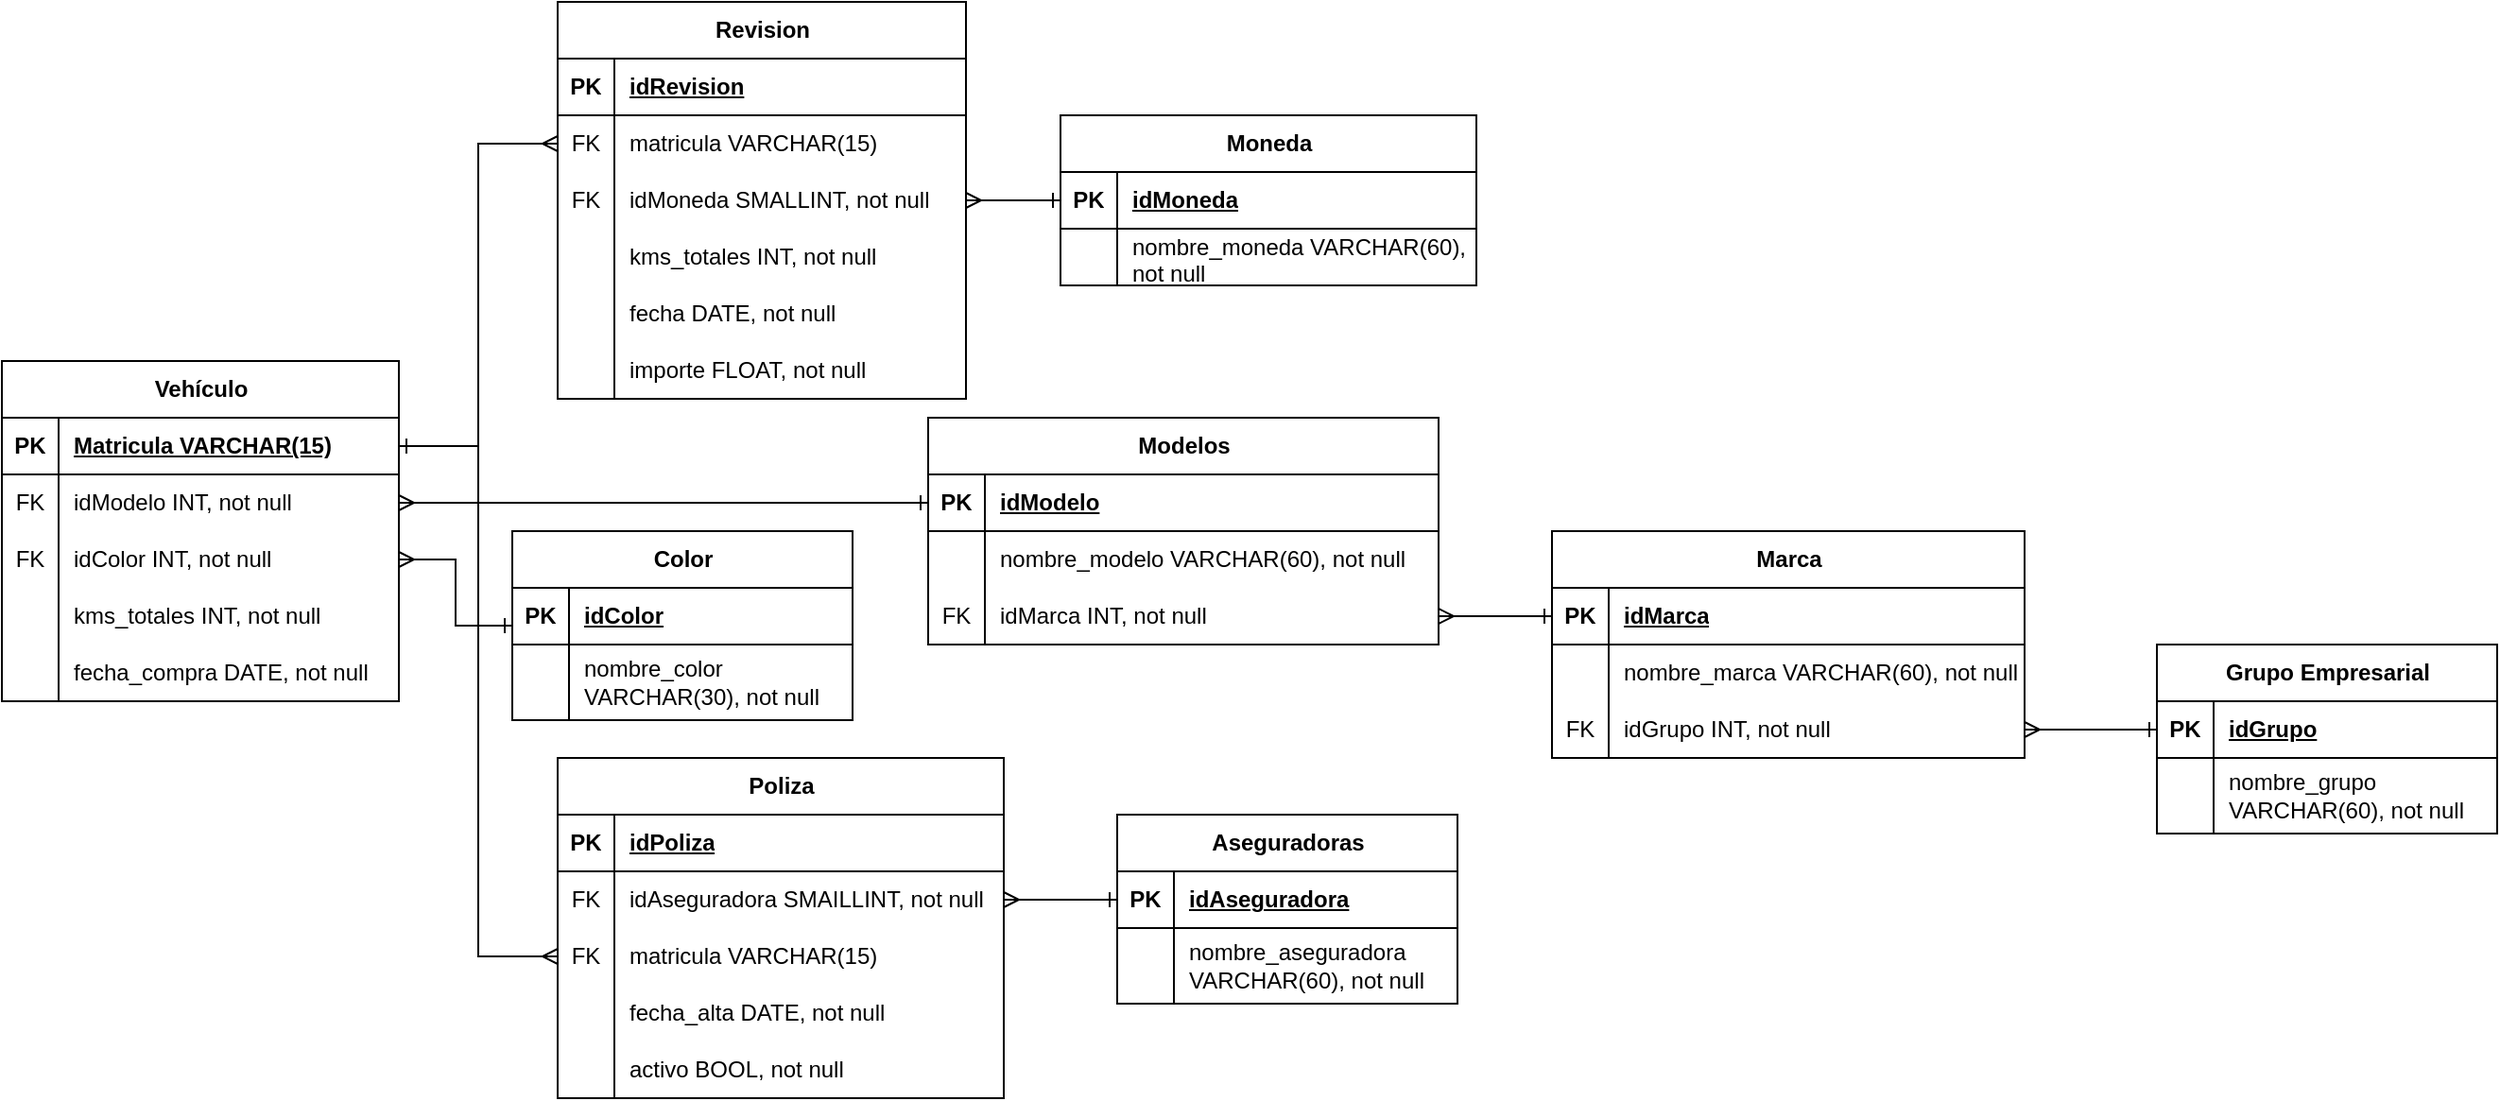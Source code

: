 <mxfile version="22.1.11" type="device">
  <diagram name="Página-1" id="4pjUe_DQ905icsz5wdlx">
    <mxGraphModel dx="1701" dy="1637" grid="1" gridSize="10" guides="1" tooltips="1" connect="1" arrows="1" fold="1" page="1" pageScale="1" pageWidth="827" pageHeight="1169" math="0" shadow="0">
      <root>
        <mxCell id="0" />
        <mxCell id="1" parent="0" />
        <mxCell id="dPV-yxeoTx2PckoUHJam-1" value="&lt;font style=&quot;vertical-align: inherit;&quot;&gt;&lt;font style=&quot;vertical-align: inherit;&quot;&gt;Vehículo&lt;/font&gt;&lt;/font&gt;" style="shape=table;startSize=30;container=1;collapsible=1;childLayout=tableLayout;fixedRows=1;rowLines=0;fontStyle=1;align=center;resizeLast=1;html=1;" parent="1" vertex="1">
          <mxGeometry x="-60" y="170" width="210" height="180" as="geometry" />
        </mxCell>
        <mxCell id="dPV-yxeoTx2PckoUHJam-2" value="" style="shape=tableRow;horizontal=0;startSize=0;swimlaneHead=0;swimlaneBody=0;fillColor=none;collapsible=0;dropTarget=0;points=[[0,0.5],[1,0.5]];portConstraint=eastwest;top=0;left=0;right=0;bottom=1;" parent="dPV-yxeoTx2PckoUHJam-1" vertex="1">
          <mxGeometry y="30" width="210" height="30" as="geometry" />
        </mxCell>
        <mxCell id="dPV-yxeoTx2PckoUHJam-3" value="PK" style="shape=partialRectangle;connectable=0;fillColor=none;top=0;left=0;bottom=0;right=0;fontStyle=1;overflow=hidden;whiteSpace=wrap;html=1;" parent="dPV-yxeoTx2PckoUHJam-2" vertex="1">
          <mxGeometry width="30" height="30" as="geometry">
            <mxRectangle width="30" height="30" as="alternateBounds" />
          </mxGeometry>
        </mxCell>
        <mxCell id="dPV-yxeoTx2PckoUHJam-4" value="&lt;font style=&quot;vertical-align: inherit;&quot;&gt;&lt;font style=&quot;vertical-align: inherit;&quot;&gt;Matricula VARCHAR(15)&lt;/font&gt;&lt;/font&gt;" style="shape=partialRectangle;connectable=0;fillColor=none;top=0;left=0;bottom=0;right=0;align=left;spacingLeft=6;fontStyle=5;overflow=hidden;whiteSpace=wrap;html=1;" parent="dPV-yxeoTx2PckoUHJam-2" vertex="1">
          <mxGeometry x="30" width="180" height="30" as="geometry">
            <mxRectangle width="180" height="30" as="alternateBounds" />
          </mxGeometry>
        </mxCell>
        <mxCell id="dPV-yxeoTx2PckoUHJam-5" value="" style="shape=tableRow;horizontal=0;startSize=0;swimlaneHead=0;swimlaneBody=0;fillColor=none;collapsible=0;dropTarget=0;points=[[0,0.5],[1,0.5]];portConstraint=eastwest;top=0;left=0;right=0;bottom=0;" parent="dPV-yxeoTx2PckoUHJam-1" vertex="1">
          <mxGeometry y="60" width="210" height="30" as="geometry" />
        </mxCell>
        <mxCell id="dPV-yxeoTx2PckoUHJam-6" value="&lt;font style=&quot;vertical-align: inherit;&quot;&gt;&lt;font style=&quot;vertical-align: inherit;&quot;&gt;FK&lt;/font&gt;&lt;/font&gt;" style="shape=partialRectangle;connectable=0;fillColor=none;top=0;left=0;bottom=0;right=0;editable=1;overflow=hidden;whiteSpace=wrap;html=1;" parent="dPV-yxeoTx2PckoUHJam-5" vertex="1">
          <mxGeometry width="30" height="30" as="geometry">
            <mxRectangle width="30" height="30" as="alternateBounds" />
          </mxGeometry>
        </mxCell>
        <mxCell id="dPV-yxeoTx2PckoUHJam-7" value="&lt;font style=&quot;vertical-align: inherit;&quot;&gt;&lt;font style=&quot;vertical-align: inherit;&quot;&gt;idModelo INT, not null&lt;/font&gt;&lt;/font&gt;" style="shape=partialRectangle;connectable=0;fillColor=none;top=0;left=0;bottom=0;right=0;align=left;spacingLeft=6;overflow=hidden;whiteSpace=wrap;html=1;" parent="dPV-yxeoTx2PckoUHJam-5" vertex="1">
          <mxGeometry x="30" width="180" height="30" as="geometry">
            <mxRectangle width="180" height="30" as="alternateBounds" />
          </mxGeometry>
        </mxCell>
        <mxCell id="dPV-yxeoTx2PckoUHJam-8" value="" style="shape=tableRow;horizontal=0;startSize=0;swimlaneHead=0;swimlaneBody=0;fillColor=none;collapsible=0;dropTarget=0;points=[[0,0.5],[1,0.5]];portConstraint=eastwest;top=0;left=0;right=0;bottom=0;" parent="dPV-yxeoTx2PckoUHJam-1" vertex="1">
          <mxGeometry y="90" width="210" height="30" as="geometry" />
        </mxCell>
        <mxCell id="dPV-yxeoTx2PckoUHJam-9" value="&lt;font style=&quot;vertical-align: inherit;&quot;&gt;&lt;font style=&quot;vertical-align: inherit;&quot;&gt;FK&lt;/font&gt;&lt;/font&gt;" style="shape=partialRectangle;connectable=0;fillColor=none;top=0;left=0;bottom=0;right=0;editable=1;overflow=hidden;whiteSpace=wrap;html=1;" parent="dPV-yxeoTx2PckoUHJam-8" vertex="1">
          <mxGeometry width="30" height="30" as="geometry">
            <mxRectangle width="30" height="30" as="alternateBounds" />
          </mxGeometry>
        </mxCell>
        <mxCell id="dPV-yxeoTx2PckoUHJam-10" value="&lt;font style=&quot;vertical-align: inherit;&quot;&gt;&lt;font style=&quot;vertical-align: inherit;&quot;&gt;idColor INT, not null&lt;/font&gt;&lt;/font&gt;" style="shape=partialRectangle;connectable=0;fillColor=none;top=0;left=0;bottom=0;right=0;align=left;spacingLeft=6;overflow=hidden;whiteSpace=wrap;html=1;" parent="dPV-yxeoTx2PckoUHJam-8" vertex="1">
          <mxGeometry x="30" width="180" height="30" as="geometry">
            <mxRectangle width="180" height="30" as="alternateBounds" />
          </mxGeometry>
        </mxCell>
        <mxCell id="dPV-yxeoTx2PckoUHJam-27" value="" style="shape=tableRow;horizontal=0;startSize=0;swimlaneHead=0;swimlaneBody=0;fillColor=none;collapsible=0;dropTarget=0;points=[[0,0.5],[1,0.5]];portConstraint=eastwest;top=0;left=0;right=0;bottom=0;" parent="dPV-yxeoTx2PckoUHJam-1" vertex="1">
          <mxGeometry y="120" width="210" height="30" as="geometry" />
        </mxCell>
        <mxCell id="dPV-yxeoTx2PckoUHJam-28" value="" style="shape=partialRectangle;connectable=0;fillColor=none;top=0;left=0;bottom=0;right=0;editable=1;overflow=hidden;whiteSpace=wrap;html=1;" parent="dPV-yxeoTx2PckoUHJam-27" vertex="1">
          <mxGeometry width="30" height="30" as="geometry">
            <mxRectangle width="30" height="30" as="alternateBounds" />
          </mxGeometry>
        </mxCell>
        <mxCell id="dPV-yxeoTx2PckoUHJam-29" value="&lt;font style=&quot;vertical-align: inherit;&quot;&gt;&lt;font style=&quot;vertical-align: inherit;&quot;&gt;&lt;font style=&quot;vertical-align: inherit;&quot;&gt;&lt;font style=&quot;vertical-align: inherit;&quot;&gt;&lt;font style=&quot;vertical-align: inherit;&quot;&gt;&lt;font style=&quot;vertical-align: inherit;&quot;&gt;kms_totales INT, not null&lt;/font&gt;&lt;/font&gt;&lt;/font&gt;&lt;/font&gt;&lt;/font&gt;&lt;/font&gt;" style="shape=partialRectangle;connectable=0;fillColor=none;top=0;left=0;bottom=0;right=0;align=left;spacingLeft=6;overflow=hidden;whiteSpace=wrap;html=1;" parent="dPV-yxeoTx2PckoUHJam-27" vertex="1">
          <mxGeometry x="30" width="180" height="30" as="geometry">
            <mxRectangle width="180" height="30" as="alternateBounds" />
          </mxGeometry>
        </mxCell>
        <mxCell id="dPV-yxeoTx2PckoUHJam-30" value="" style="shape=tableRow;horizontal=0;startSize=0;swimlaneHead=0;swimlaneBody=0;fillColor=none;collapsible=0;dropTarget=0;points=[[0,0.5],[1,0.5]];portConstraint=eastwest;top=0;left=0;right=0;bottom=0;" parent="dPV-yxeoTx2PckoUHJam-1" vertex="1">
          <mxGeometry y="150" width="210" height="30" as="geometry" />
        </mxCell>
        <mxCell id="dPV-yxeoTx2PckoUHJam-31" value="" style="shape=partialRectangle;connectable=0;fillColor=none;top=0;left=0;bottom=0;right=0;editable=1;overflow=hidden;whiteSpace=wrap;html=1;" parent="dPV-yxeoTx2PckoUHJam-30" vertex="1">
          <mxGeometry width="30" height="30" as="geometry">
            <mxRectangle width="30" height="30" as="alternateBounds" />
          </mxGeometry>
        </mxCell>
        <mxCell id="dPV-yxeoTx2PckoUHJam-32" value="&lt;font style=&quot;vertical-align: inherit;&quot;&gt;&lt;font style=&quot;vertical-align: inherit;&quot;&gt;&lt;font style=&quot;vertical-align: inherit;&quot;&gt;&lt;font style=&quot;vertical-align: inherit;&quot;&gt;fecha_compra DATE, not null&lt;/font&gt;&lt;/font&gt;&lt;/font&gt;&lt;/font&gt;" style="shape=partialRectangle;connectable=0;fillColor=none;top=0;left=0;bottom=0;right=0;align=left;spacingLeft=6;overflow=hidden;whiteSpace=wrap;html=1;" parent="dPV-yxeoTx2PckoUHJam-30" vertex="1">
          <mxGeometry x="30" width="180" height="30" as="geometry">
            <mxRectangle width="180" height="30" as="alternateBounds" />
          </mxGeometry>
        </mxCell>
        <mxCell id="dPV-yxeoTx2PckoUHJam-58" value="&lt;font style=&quot;vertical-align: inherit;&quot;&gt;&lt;font style=&quot;vertical-align: inherit;&quot;&gt;Moneda&lt;/font&gt;&lt;/font&gt;" style="shape=table;startSize=30;container=1;collapsible=1;childLayout=tableLayout;fixedRows=1;rowLines=0;fontStyle=1;align=center;resizeLast=1;html=1;" parent="1" vertex="1">
          <mxGeometry x="500" y="40" width="220" height="90" as="geometry" />
        </mxCell>
        <mxCell id="dPV-yxeoTx2PckoUHJam-59" value="" style="shape=tableRow;horizontal=0;startSize=0;swimlaneHead=0;swimlaneBody=0;fillColor=none;collapsible=0;dropTarget=0;points=[[0,0.5],[1,0.5]];portConstraint=eastwest;top=0;left=0;right=0;bottom=1;" parent="dPV-yxeoTx2PckoUHJam-58" vertex="1">
          <mxGeometry y="30" width="220" height="30" as="geometry" />
        </mxCell>
        <mxCell id="dPV-yxeoTx2PckoUHJam-60" value="PK" style="shape=partialRectangle;connectable=0;fillColor=none;top=0;left=0;bottom=0;right=0;fontStyle=1;overflow=hidden;whiteSpace=wrap;html=1;" parent="dPV-yxeoTx2PckoUHJam-59" vertex="1">
          <mxGeometry width="30" height="30" as="geometry">
            <mxRectangle width="30" height="30" as="alternateBounds" />
          </mxGeometry>
        </mxCell>
        <mxCell id="dPV-yxeoTx2PckoUHJam-61" value="&lt;font style=&quot;vertical-align: inherit;&quot;&gt;&lt;font style=&quot;vertical-align: inherit;&quot;&gt;idMoneda&lt;/font&gt;&lt;/font&gt;" style="shape=partialRectangle;connectable=0;fillColor=none;top=0;left=0;bottom=0;right=0;align=left;spacingLeft=6;fontStyle=5;overflow=hidden;whiteSpace=wrap;html=1;" parent="dPV-yxeoTx2PckoUHJam-59" vertex="1">
          <mxGeometry x="30" width="190" height="30" as="geometry">
            <mxRectangle width="190" height="30" as="alternateBounds" />
          </mxGeometry>
        </mxCell>
        <mxCell id="dPV-yxeoTx2PckoUHJam-62" value="" style="shape=tableRow;horizontal=0;startSize=0;swimlaneHead=0;swimlaneBody=0;fillColor=none;collapsible=0;dropTarget=0;points=[[0,0.5],[1,0.5]];portConstraint=eastwest;top=0;left=0;right=0;bottom=0;" parent="dPV-yxeoTx2PckoUHJam-58" vertex="1">
          <mxGeometry y="60" width="220" height="30" as="geometry" />
        </mxCell>
        <mxCell id="dPV-yxeoTx2PckoUHJam-63" value="" style="shape=partialRectangle;connectable=0;fillColor=none;top=0;left=0;bottom=0;right=0;editable=1;overflow=hidden;whiteSpace=wrap;html=1;" parent="dPV-yxeoTx2PckoUHJam-62" vertex="1">
          <mxGeometry width="30" height="30" as="geometry">
            <mxRectangle width="30" height="30" as="alternateBounds" />
          </mxGeometry>
        </mxCell>
        <mxCell id="dPV-yxeoTx2PckoUHJam-64" value="&lt;font style=&quot;vertical-align: inherit;&quot;&gt;&lt;font style=&quot;vertical-align: inherit;&quot;&gt;nombre_moneda VARCHAR(60), not null&lt;/font&gt;&lt;/font&gt;" style="shape=partialRectangle;connectable=0;fillColor=none;top=0;left=0;bottom=0;right=0;align=left;spacingLeft=6;overflow=hidden;whiteSpace=wrap;html=1;" parent="dPV-yxeoTx2PckoUHJam-62" vertex="1">
          <mxGeometry x="30" width="190" height="30" as="geometry">
            <mxRectangle width="190" height="30" as="alternateBounds" />
          </mxGeometry>
        </mxCell>
        <mxCell id="dPV-yxeoTx2PckoUHJam-71" value="&lt;font style=&quot;vertical-align: inherit;&quot;&gt;&lt;font style=&quot;vertical-align: inherit;&quot;&gt;Color&lt;/font&gt;&lt;/font&gt;" style="shape=table;startSize=30;container=1;collapsible=1;childLayout=tableLayout;fixedRows=1;rowLines=0;fontStyle=1;align=center;resizeLast=1;html=1;" parent="1" vertex="1">
          <mxGeometry x="210" y="260" width="180" height="100" as="geometry" />
        </mxCell>
        <mxCell id="dPV-yxeoTx2PckoUHJam-72" value="" style="shape=tableRow;horizontal=0;startSize=0;swimlaneHead=0;swimlaneBody=0;fillColor=none;collapsible=0;dropTarget=0;points=[[0,0.5],[1,0.5]];portConstraint=eastwest;top=0;left=0;right=0;bottom=1;" parent="dPV-yxeoTx2PckoUHJam-71" vertex="1">
          <mxGeometry y="30" width="180" height="30" as="geometry" />
        </mxCell>
        <mxCell id="dPV-yxeoTx2PckoUHJam-73" value="PK" style="shape=partialRectangle;connectable=0;fillColor=none;top=0;left=0;bottom=0;right=0;fontStyle=1;overflow=hidden;whiteSpace=wrap;html=1;" parent="dPV-yxeoTx2PckoUHJam-72" vertex="1">
          <mxGeometry width="30" height="30" as="geometry">
            <mxRectangle width="30" height="30" as="alternateBounds" />
          </mxGeometry>
        </mxCell>
        <mxCell id="dPV-yxeoTx2PckoUHJam-74" value="&lt;font style=&quot;vertical-align: inherit;&quot;&gt;&lt;font style=&quot;vertical-align: inherit;&quot;&gt;idColor&lt;/font&gt;&lt;/font&gt;" style="shape=partialRectangle;connectable=0;fillColor=none;top=0;left=0;bottom=0;right=0;align=left;spacingLeft=6;fontStyle=5;overflow=hidden;whiteSpace=wrap;html=1;" parent="dPV-yxeoTx2PckoUHJam-72" vertex="1">
          <mxGeometry x="30" width="150" height="30" as="geometry">
            <mxRectangle width="150" height="30" as="alternateBounds" />
          </mxGeometry>
        </mxCell>
        <mxCell id="dPV-yxeoTx2PckoUHJam-75" value="" style="shape=tableRow;horizontal=0;startSize=0;swimlaneHead=0;swimlaneBody=0;fillColor=none;collapsible=0;dropTarget=0;points=[[0,0.5],[1,0.5]];portConstraint=eastwest;top=0;left=0;right=0;bottom=0;" parent="dPV-yxeoTx2PckoUHJam-71" vertex="1">
          <mxGeometry y="60" width="180" height="40" as="geometry" />
        </mxCell>
        <mxCell id="dPV-yxeoTx2PckoUHJam-76" value="" style="shape=partialRectangle;connectable=0;fillColor=none;top=0;left=0;bottom=0;right=0;editable=1;overflow=hidden;whiteSpace=wrap;html=1;" parent="dPV-yxeoTx2PckoUHJam-75" vertex="1">
          <mxGeometry width="30" height="40" as="geometry">
            <mxRectangle width="30" height="40" as="alternateBounds" />
          </mxGeometry>
        </mxCell>
        <mxCell id="dPV-yxeoTx2PckoUHJam-77" value="&lt;font style=&quot;vertical-align: inherit;&quot;&gt;&lt;font style=&quot;vertical-align: inherit;&quot;&gt;nombre_color VARCHAR(30), not null&lt;/font&gt;&lt;/font&gt;" style="shape=partialRectangle;connectable=0;fillColor=none;top=0;left=0;bottom=0;right=0;align=left;spacingLeft=6;overflow=hidden;whiteSpace=wrap;html=1;" parent="dPV-yxeoTx2PckoUHJam-75" vertex="1">
          <mxGeometry x="30" width="150" height="40" as="geometry">
            <mxRectangle width="150" height="40" as="alternateBounds" />
          </mxGeometry>
        </mxCell>
        <mxCell id="dPV-yxeoTx2PckoUHJam-84" value="&lt;font style=&quot;vertical-align: inherit;&quot;&gt;&lt;font style=&quot;vertical-align: inherit;&quot;&gt;Modelos&lt;/font&gt;&lt;/font&gt;" style="shape=table;startSize=30;container=1;collapsible=1;childLayout=tableLayout;fixedRows=1;rowLines=0;fontStyle=1;align=center;resizeLast=1;html=1;" parent="1" vertex="1">
          <mxGeometry x="430" y="200" width="270" height="120" as="geometry" />
        </mxCell>
        <mxCell id="dPV-yxeoTx2PckoUHJam-85" value="" style="shape=tableRow;horizontal=0;startSize=0;swimlaneHead=0;swimlaneBody=0;fillColor=none;collapsible=0;dropTarget=0;points=[[0,0.5],[1,0.5]];portConstraint=eastwest;top=0;left=0;right=0;bottom=1;" parent="dPV-yxeoTx2PckoUHJam-84" vertex="1">
          <mxGeometry y="30" width="270" height="30" as="geometry" />
        </mxCell>
        <mxCell id="dPV-yxeoTx2PckoUHJam-86" value="PK" style="shape=partialRectangle;connectable=0;fillColor=none;top=0;left=0;bottom=0;right=0;fontStyle=1;overflow=hidden;whiteSpace=wrap;html=1;" parent="dPV-yxeoTx2PckoUHJam-85" vertex="1">
          <mxGeometry width="30" height="30" as="geometry">
            <mxRectangle width="30" height="30" as="alternateBounds" />
          </mxGeometry>
        </mxCell>
        <mxCell id="dPV-yxeoTx2PckoUHJam-87" value="&lt;font style=&quot;vertical-align: inherit;&quot;&gt;&lt;font style=&quot;vertical-align: inherit;&quot;&gt;idModelo&lt;/font&gt;&lt;/font&gt;" style="shape=partialRectangle;connectable=0;fillColor=none;top=0;left=0;bottom=0;right=0;align=left;spacingLeft=6;fontStyle=5;overflow=hidden;whiteSpace=wrap;html=1;" parent="dPV-yxeoTx2PckoUHJam-85" vertex="1">
          <mxGeometry x="30" width="240" height="30" as="geometry">
            <mxRectangle width="240" height="30" as="alternateBounds" />
          </mxGeometry>
        </mxCell>
        <mxCell id="dPV-yxeoTx2PckoUHJam-88" value="" style="shape=tableRow;horizontal=0;startSize=0;swimlaneHead=0;swimlaneBody=0;fillColor=none;collapsible=0;dropTarget=0;points=[[0,0.5],[1,0.5]];portConstraint=eastwest;top=0;left=0;right=0;bottom=0;" parent="dPV-yxeoTx2PckoUHJam-84" vertex="1">
          <mxGeometry y="60" width="270" height="30" as="geometry" />
        </mxCell>
        <mxCell id="dPV-yxeoTx2PckoUHJam-89" value="" style="shape=partialRectangle;connectable=0;fillColor=none;top=0;left=0;bottom=0;right=0;editable=1;overflow=hidden;whiteSpace=wrap;html=1;" parent="dPV-yxeoTx2PckoUHJam-88" vertex="1">
          <mxGeometry width="30" height="30" as="geometry">
            <mxRectangle width="30" height="30" as="alternateBounds" />
          </mxGeometry>
        </mxCell>
        <mxCell id="dPV-yxeoTx2PckoUHJam-90" value="&lt;font style=&quot;vertical-align: inherit;&quot;&gt;&lt;font style=&quot;vertical-align: inherit;&quot;&gt;nombre_modelo VARCHAR(60), not null&lt;/font&gt;&lt;/font&gt;" style="shape=partialRectangle;connectable=0;fillColor=none;top=0;left=0;bottom=0;right=0;align=left;spacingLeft=6;overflow=hidden;whiteSpace=wrap;html=1;" parent="dPV-yxeoTx2PckoUHJam-88" vertex="1">
          <mxGeometry x="30" width="240" height="30" as="geometry">
            <mxRectangle width="240" height="30" as="alternateBounds" />
          </mxGeometry>
        </mxCell>
        <mxCell id="dPV-yxeoTx2PckoUHJam-91" value="" style="shape=tableRow;horizontal=0;startSize=0;swimlaneHead=0;swimlaneBody=0;fillColor=none;collapsible=0;dropTarget=0;points=[[0,0.5],[1,0.5]];portConstraint=eastwest;top=0;left=0;right=0;bottom=0;" parent="dPV-yxeoTx2PckoUHJam-84" vertex="1">
          <mxGeometry y="90" width="270" height="30" as="geometry" />
        </mxCell>
        <mxCell id="dPV-yxeoTx2PckoUHJam-92" value="&lt;font style=&quot;vertical-align: inherit;&quot;&gt;&lt;font style=&quot;vertical-align: inherit;&quot;&gt;FK&lt;/font&gt;&lt;/font&gt;" style="shape=partialRectangle;connectable=0;fillColor=none;top=0;left=0;bottom=0;right=0;editable=1;overflow=hidden;whiteSpace=wrap;html=1;" parent="dPV-yxeoTx2PckoUHJam-91" vertex="1">
          <mxGeometry width="30" height="30" as="geometry">
            <mxRectangle width="30" height="30" as="alternateBounds" />
          </mxGeometry>
        </mxCell>
        <mxCell id="dPV-yxeoTx2PckoUHJam-93" value="&lt;font style=&quot;vertical-align: inherit;&quot;&gt;&lt;font style=&quot;vertical-align: inherit;&quot;&gt;&lt;font style=&quot;vertical-align: inherit;&quot;&gt;&lt;font style=&quot;vertical-align: inherit;&quot;&gt;idMarca INT, not null&lt;/font&gt;&lt;/font&gt;&lt;/font&gt;&lt;/font&gt;" style="shape=partialRectangle;connectable=0;fillColor=none;top=0;left=0;bottom=0;right=0;align=left;spacingLeft=6;overflow=hidden;whiteSpace=wrap;html=1;" parent="dPV-yxeoTx2PckoUHJam-91" vertex="1">
          <mxGeometry x="30" width="240" height="30" as="geometry">
            <mxRectangle width="240" height="30" as="alternateBounds" />
          </mxGeometry>
        </mxCell>
        <mxCell id="dPV-yxeoTx2PckoUHJam-97" value="&lt;font style=&quot;vertical-align: inherit;&quot;&gt;&lt;font style=&quot;vertical-align: inherit;&quot;&gt;Aseguradoras&lt;/font&gt;&lt;/font&gt;" style="shape=table;startSize=30;container=1;collapsible=1;childLayout=tableLayout;fixedRows=1;rowLines=0;fontStyle=1;align=center;resizeLast=1;html=1;" parent="1" vertex="1">
          <mxGeometry x="530" y="410" width="180" height="100" as="geometry" />
        </mxCell>
        <mxCell id="dPV-yxeoTx2PckoUHJam-98" value="" style="shape=tableRow;horizontal=0;startSize=0;swimlaneHead=0;swimlaneBody=0;fillColor=none;collapsible=0;dropTarget=0;points=[[0,0.5],[1,0.5]];portConstraint=eastwest;top=0;left=0;right=0;bottom=1;" parent="dPV-yxeoTx2PckoUHJam-97" vertex="1">
          <mxGeometry y="30" width="180" height="30" as="geometry" />
        </mxCell>
        <mxCell id="dPV-yxeoTx2PckoUHJam-99" value="PK" style="shape=partialRectangle;connectable=0;fillColor=none;top=0;left=0;bottom=0;right=0;fontStyle=1;overflow=hidden;whiteSpace=wrap;html=1;" parent="dPV-yxeoTx2PckoUHJam-98" vertex="1">
          <mxGeometry width="30" height="30" as="geometry">
            <mxRectangle width="30" height="30" as="alternateBounds" />
          </mxGeometry>
        </mxCell>
        <mxCell id="dPV-yxeoTx2PckoUHJam-100" value="&lt;font style=&quot;vertical-align: inherit;&quot;&gt;&lt;font style=&quot;vertical-align: inherit;&quot;&gt;idAseguradora&lt;/font&gt;&lt;/font&gt;" style="shape=partialRectangle;connectable=0;fillColor=none;top=0;left=0;bottom=0;right=0;align=left;spacingLeft=6;fontStyle=5;overflow=hidden;whiteSpace=wrap;html=1;" parent="dPV-yxeoTx2PckoUHJam-98" vertex="1">
          <mxGeometry x="30" width="150" height="30" as="geometry">
            <mxRectangle width="150" height="30" as="alternateBounds" />
          </mxGeometry>
        </mxCell>
        <mxCell id="dPV-yxeoTx2PckoUHJam-101" value="" style="shape=tableRow;horizontal=0;startSize=0;swimlaneHead=0;swimlaneBody=0;fillColor=none;collapsible=0;dropTarget=0;points=[[0,0.5],[1,0.5]];portConstraint=eastwest;top=0;left=0;right=0;bottom=0;" parent="dPV-yxeoTx2PckoUHJam-97" vertex="1">
          <mxGeometry y="60" width="180" height="40" as="geometry" />
        </mxCell>
        <mxCell id="dPV-yxeoTx2PckoUHJam-102" value="" style="shape=partialRectangle;connectable=0;fillColor=none;top=0;left=0;bottom=0;right=0;editable=1;overflow=hidden;whiteSpace=wrap;html=1;" parent="dPV-yxeoTx2PckoUHJam-101" vertex="1">
          <mxGeometry width="30" height="40" as="geometry">
            <mxRectangle width="30" height="40" as="alternateBounds" />
          </mxGeometry>
        </mxCell>
        <mxCell id="dPV-yxeoTx2PckoUHJam-103" value="&lt;font style=&quot;vertical-align: inherit;&quot;&gt;&lt;font style=&quot;vertical-align: inherit;&quot;&gt;nombre_aseguradora VARCHAR(60), not null&lt;/font&gt;&lt;/font&gt;" style="shape=partialRectangle;connectable=0;fillColor=none;top=0;left=0;bottom=0;right=0;align=left;spacingLeft=6;overflow=hidden;whiteSpace=wrap;html=1;" parent="dPV-yxeoTx2PckoUHJam-101" vertex="1">
          <mxGeometry x="30" width="150" height="40" as="geometry">
            <mxRectangle width="150" height="40" as="alternateBounds" />
          </mxGeometry>
        </mxCell>
        <mxCell id="dPV-yxeoTx2PckoUHJam-110" value="&lt;font style=&quot;vertical-align: inherit;&quot;&gt;&lt;font style=&quot;vertical-align: inherit;&quot;&gt;Marca&lt;/font&gt;&lt;/font&gt;" style="shape=table;startSize=30;container=1;collapsible=1;childLayout=tableLayout;fixedRows=1;rowLines=0;fontStyle=1;align=center;resizeLast=1;html=1;" parent="1" vertex="1">
          <mxGeometry x="760" y="260" width="250" height="120" as="geometry" />
        </mxCell>
        <mxCell id="dPV-yxeoTx2PckoUHJam-111" value="" style="shape=tableRow;horizontal=0;startSize=0;swimlaneHead=0;swimlaneBody=0;fillColor=none;collapsible=0;dropTarget=0;points=[[0,0.5],[1,0.5]];portConstraint=eastwest;top=0;left=0;right=0;bottom=1;" parent="dPV-yxeoTx2PckoUHJam-110" vertex="1">
          <mxGeometry y="30" width="250" height="30" as="geometry" />
        </mxCell>
        <mxCell id="dPV-yxeoTx2PckoUHJam-112" value="PK" style="shape=partialRectangle;connectable=0;fillColor=none;top=0;left=0;bottom=0;right=0;fontStyle=1;overflow=hidden;whiteSpace=wrap;html=1;" parent="dPV-yxeoTx2PckoUHJam-111" vertex="1">
          <mxGeometry width="30" height="30" as="geometry">
            <mxRectangle width="30" height="30" as="alternateBounds" />
          </mxGeometry>
        </mxCell>
        <mxCell id="dPV-yxeoTx2PckoUHJam-113" value="&lt;font style=&quot;vertical-align: inherit;&quot;&gt;&lt;font style=&quot;vertical-align: inherit;&quot;&gt;idMarca&lt;/font&gt;&lt;/font&gt;" style="shape=partialRectangle;connectable=0;fillColor=none;top=0;left=0;bottom=0;right=0;align=left;spacingLeft=6;fontStyle=5;overflow=hidden;whiteSpace=wrap;html=1;" parent="dPV-yxeoTx2PckoUHJam-111" vertex="1">
          <mxGeometry x="30" width="220" height="30" as="geometry">
            <mxRectangle width="220" height="30" as="alternateBounds" />
          </mxGeometry>
        </mxCell>
        <mxCell id="dPV-yxeoTx2PckoUHJam-114" value="" style="shape=tableRow;horizontal=0;startSize=0;swimlaneHead=0;swimlaneBody=0;fillColor=none;collapsible=0;dropTarget=0;points=[[0,0.5],[1,0.5]];portConstraint=eastwest;top=0;left=0;right=0;bottom=0;" parent="dPV-yxeoTx2PckoUHJam-110" vertex="1">
          <mxGeometry y="60" width="250" height="30" as="geometry" />
        </mxCell>
        <mxCell id="dPV-yxeoTx2PckoUHJam-115" value="" style="shape=partialRectangle;connectable=0;fillColor=none;top=0;left=0;bottom=0;right=0;editable=1;overflow=hidden;whiteSpace=wrap;html=1;" parent="dPV-yxeoTx2PckoUHJam-114" vertex="1">
          <mxGeometry width="30" height="30" as="geometry">
            <mxRectangle width="30" height="30" as="alternateBounds" />
          </mxGeometry>
        </mxCell>
        <mxCell id="dPV-yxeoTx2PckoUHJam-116" value="&lt;font style=&quot;vertical-align: inherit;&quot;&gt;&lt;font style=&quot;vertical-align: inherit;&quot;&gt;nombre_marca VARCHAR(60), not null&lt;/font&gt;&lt;/font&gt;" style="shape=partialRectangle;connectable=0;fillColor=none;top=0;left=0;bottom=0;right=0;align=left;spacingLeft=6;overflow=hidden;whiteSpace=wrap;html=1;" parent="dPV-yxeoTx2PckoUHJam-114" vertex="1">
          <mxGeometry x="30" width="220" height="30" as="geometry">
            <mxRectangle width="220" height="30" as="alternateBounds" />
          </mxGeometry>
        </mxCell>
        <mxCell id="dPV-yxeoTx2PckoUHJam-117" value="" style="shape=tableRow;horizontal=0;startSize=0;swimlaneHead=0;swimlaneBody=0;fillColor=none;collapsible=0;dropTarget=0;points=[[0,0.5],[1,0.5]];portConstraint=eastwest;top=0;left=0;right=0;bottom=0;" parent="dPV-yxeoTx2PckoUHJam-110" vertex="1">
          <mxGeometry y="90" width="250" height="30" as="geometry" />
        </mxCell>
        <mxCell id="dPV-yxeoTx2PckoUHJam-118" value="&lt;font style=&quot;vertical-align: inherit;&quot;&gt;&lt;font style=&quot;vertical-align: inherit;&quot;&gt;FK&lt;/font&gt;&lt;/font&gt;" style="shape=partialRectangle;connectable=0;fillColor=none;top=0;left=0;bottom=0;right=0;editable=1;overflow=hidden;whiteSpace=wrap;html=1;" parent="dPV-yxeoTx2PckoUHJam-117" vertex="1">
          <mxGeometry width="30" height="30" as="geometry">
            <mxRectangle width="30" height="30" as="alternateBounds" />
          </mxGeometry>
        </mxCell>
        <mxCell id="dPV-yxeoTx2PckoUHJam-119" value="&lt;font style=&quot;vertical-align: inherit;&quot;&gt;&lt;font style=&quot;vertical-align: inherit;&quot;&gt;idGrupo INT, not null&lt;/font&gt;&lt;/font&gt;" style="shape=partialRectangle;connectable=0;fillColor=none;top=0;left=0;bottom=0;right=0;align=left;spacingLeft=6;overflow=hidden;whiteSpace=wrap;html=1;" parent="dPV-yxeoTx2PckoUHJam-117" vertex="1">
          <mxGeometry x="30" width="220" height="30" as="geometry">
            <mxRectangle width="220" height="30" as="alternateBounds" />
          </mxGeometry>
        </mxCell>
        <mxCell id="dPV-yxeoTx2PckoUHJam-123" value="&lt;font style=&quot;vertical-align: inherit;&quot;&gt;&lt;font style=&quot;vertical-align: inherit;&quot;&gt;Poliza&lt;/font&gt;&lt;/font&gt;" style="shape=table;startSize=30;container=1;collapsible=1;childLayout=tableLayout;fixedRows=1;rowLines=0;fontStyle=1;align=center;resizeLast=1;html=1;" parent="1" vertex="1">
          <mxGeometry x="234" y="380" width="236" height="180" as="geometry" />
        </mxCell>
        <mxCell id="dPV-yxeoTx2PckoUHJam-124" value="" style="shape=tableRow;horizontal=0;startSize=0;swimlaneHead=0;swimlaneBody=0;fillColor=none;collapsible=0;dropTarget=0;points=[[0,0.5],[1,0.5]];portConstraint=eastwest;top=0;left=0;right=0;bottom=1;" parent="dPV-yxeoTx2PckoUHJam-123" vertex="1">
          <mxGeometry y="30" width="236" height="30" as="geometry" />
        </mxCell>
        <mxCell id="dPV-yxeoTx2PckoUHJam-125" value="PK" style="shape=partialRectangle;connectable=0;fillColor=none;top=0;left=0;bottom=0;right=0;fontStyle=1;overflow=hidden;whiteSpace=wrap;html=1;" parent="dPV-yxeoTx2PckoUHJam-124" vertex="1">
          <mxGeometry width="30" height="30" as="geometry">
            <mxRectangle width="30" height="30" as="alternateBounds" />
          </mxGeometry>
        </mxCell>
        <mxCell id="dPV-yxeoTx2PckoUHJam-126" value="&lt;font style=&quot;vertical-align: inherit;&quot;&gt;&lt;font style=&quot;vertical-align: inherit;&quot;&gt;idPoliza&lt;/font&gt;&lt;/font&gt;" style="shape=partialRectangle;connectable=0;fillColor=none;top=0;left=0;bottom=0;right=0;align=left;spacingLeft=6;fontStyle=5;overflow=hidden;whiteSpace=wrap;html=1;" parent="dPV-yxeoTx2PckoUHJam-124" vertex="1">
          <mxGeometry x="30" width="206" height="30" as="geometry">
            <mxRectangle width="206" height="30" as="alternateBounds" />
          </mxGeometry>
        </mxCell>
        <mxCell id="dPV-yxeoTx2PckoUHJam-127" value="" style="shape=tableRow;horizontal=0;startSize=0;swimlaneHead=0;swimlaneBody=0;fillColor=none;collapsible=0;dropTarget=0;points=[[0,0.5],[1,0.5]];portConstraint=eastwest;top=0;left=0;right=0;bottom=0;" parent="dPV-yxeoTx2PckoUHJam-123" vertex="1">
          <mxGeometry y="60" width="236" height="30" as="geometry" />
        </mxCell>
        <mxCell id="dPV-yxeoTx2PckoUHJam-128" value="FK" style="shape=partialRectangle;connectable=0;fillColor=none;top=0;left=0;bottom=0;right=0;editable=1;overflow=hidden;whiteSpace=wrap;html=1;" parent="dPV-yxeoTx2PckoUHJam-127" vertex="1">
          <mxGeometry width="30" height="30" as="geometry">
            <mxRectangle width="30" height="30" as="alternateBounds" />
          </mxGeometry>
        </mxCell>
        <mxCell id="dPV-yxeoTx2PckoUHJam-129" value="&lt;font style=&quot;vertical-align: inherit;&quot;&gt;&lt;font style=&quot;vertical-align: inherit;&quot;&gt;idAseguradora SMAILLINT, not null&lt;/font&gt;&lt;/font&gt;" style="shape=partialRectangle;connectable=0;fillColor=none;top=0;left=0;bottom=0;right=0;align=left;spacingLeft=6;overflow=hidden;whiteSpace=wrap;html=1;" parent="dPV-yxeoTx2PckoUHJam-127" vertex="1">
          <mxGeometry x="30" width="206" height="30" as="geometry">
            <mxRectangle width="206" height="30" as="alternateBounds" />
          </mxGeometry>
        </mxCell>
        <mxCell id="dPV-yxeoTx2PckoUHJam-181" value="" style="shape=tableRow;horizontal=0;startSize=0;swimlaneHead=0;swimlaneBody=0;fillColor=none;collapsible=0;dropTarget=0;points=[[0,0.5],[1,0.5]];portConstraint=eastwest;top=0;left=0;right=0;bottom=0;" parent="dPV-yxeoTx2PckoUHJam-123" vertex="1">
          <mxGeometry y="90" width="236" height="30" as="geometry" />
        </mxCell>
        <mxCell id="dPV-yxeoTx2PckoUHJam-182" value="FK" style="shape=partialRectangle;connectable=0;fillColor=none;top=0;left=0;bottom=0;right=0;editable=1;overflow=hidden;whiteSpace=wrap;html=1;" parent="dPV-yxeoTx2PckoUHJam-181" vertex="1">
          <mxGeometry width="30" height="30" as="geometry">
            <mxRectangle width="30" height="30" as="alternateBounds" />
          </mxGeometry>
        </mxCell>
        <mxCell id="dPV-yxeoTx2PckoUHJam-183" value="matricula VARCHAR(15)" style="shape=partialRectangle;connectable=0;fillColor=none;top=0;left=0;bottom=0;right=0;align=left;spacingLeft=6;overflow=hidden;whiteSpace=wrap;html=1;" parent="dPV-yxeoTx2PckoUHJam-181" vertex="1">
          <mxGeometry x="30" width="206" height="30" as="geometry">
            <mxRectangle width="206" height="30" as="alternateBounds" />
          </mxGeometry>
        </mxCell>
        <mxCell id="dPV-yxeoTx2PckoUHJam-194" value="" style="shape=tableRow;horizontal=0;startSize=0;swimlaneHead=0;swimlaneBody=0;fillColor=none;collapsible=0;dropTarget=0;points=[[0,0.5],[1,0.5]];portConstraint=eastwest;top=0;left=0;right=0;bottom=0;" parent="dPV-yxeoTx2PckoUHJam-123" vertex="1">
          <mxGeometry y="120" width="236" height="30" as="geometry" />
        </mxCell>
        <mxCell id="dPV-yxeoTx2PckoUHJam-195" value="" style="shape=partialRectangle;connectable=0;fillColor=none;top=0;left=0;bottom=0;right=0;editable=1;overflow=hidden;whiteSpace=wrap;html=1;" parent="dPV-yxeoTx2PckoUHJam-194" vertex="1">
          <mxGeometry width="30" height="30" as="geometry">
            <mxRectangle width="30" height="30" as="alternateBounds" />
          </mxGeometry>
        </mxCell>
        <mxCell id="dPV-yxeoTx2PckoUHJam-196" value="&lt;font style=&quot;vertical-align: inherit;&quot;&gt;&lt;font style=&quot;vertical-align: inherit;&quot;&gt;fecha_alta DATE, not null&lt;/font&gt;&lt;/font&gt;" style="shape=partialRectangle;connectable=0;fillColor=none;top=0;left=0;bottom=0;right=0;align=left;spacingLeft=6;overflow=hidden;whiteSpace=wrap;html=1;" parent="dPV-yxeoTx2PckoUHJam-194" vertex="1">
          <mxGeometry x="30" width="206" height="30" as="geometry">
            <mxRectangle width="206" height="30" as="alternateBounds" />
          </mxGeometry>
        </mxCell>
        <mxCell id="dPV-yxeoTx2PckoUHJam-197" value="" style="shape=tableRow;horizontal=0;startSize=0;swimlaneHead=0;swimlaneBody=0;fillColor=none;collapsible=0;dropTarget=0;points=[[0,0.5],[1,0.5]];portConstraint=eastwest;top=0;left=0;right=0;bottom=0;" parent="dPV-yxeoTx2PckoUHJam-123" vertex="1">
          <mxGeometry y="150" width="236" height="30" as="geometry" />
        </mxCell>
        <mxCell id="dPV-yxeoTx2PckoUHJam-198" value="" style="shape=partialRectangle;connectable=0;fillColor=none;top=0;left=0;bottom=0;right=0;editable=1;overflow=hidden;whiteSpace=wrap;html=1;" parent="dPV-yxeoTx2PckoUHJam-197" vertex="1">
          <mxGeometry width="30" height="30" as="geometry">
            <mxRectangle width="30" height="30" as="alternateBounds" />
          </mxGeometry>
        </mxCell>
        <mxCell id="dPV-yxeoTx2PckoUHJam-199" value="&lt;font style=&quot;vertical-align: inherit;&quot;&gt;&lt;font style=&quot;vertical-align: inherit;&quot;&gt;activo BOOL, not null&lt;/font&gt;&lt;/font&gt;" style="shape=partialRectangle;connectable=0;fillColor=none;top=0;left=0;bottom=0;right=0;align=left;spacingLeft=6;overflow=hidden;whiteSpace=wrap;html=1;" parent="dPV-yxeoTx2PckoUHJam-197" vertex="1">
          <mxGeometry x="30" width="206" height="30" as="geometry">
            <mxRectangle width="206" height="30" as="alternateBounds" />
          </mxGeometry>
        </mxCell>
        <mxCell id="dPV-yxeoTx2PckoUHJam-136" value="&lt;font style=&quot;vertical-align: inherit;&quot;&gt;&lt;font style=&quot;vertical-align: inherit;&quot;&gt;Grupo Empresarial&lt;/font&gt;&lt;/font&gt;" style="shape=table;startSize=30;container=1;collapsible=1;childLayout=tableLayout;fixedRows=1;rowLines=0;fontStyle=1;align=center;resizeLast=1;html=1;" parent="1" vertex="1">
          <mxGeometry x="1080" y="320" width="180" height="100" as="geometry" />
        </mxCell>
        <mxCell id="dPV-yxeoTx2PckoUHJam-137" value="" style="shape=tableRow;horizontal=0;startSize=0;swimlaneHead=0;swimlaneBody=0;fillColor=none;collapsible=0;dropTarget=0;points=[[0,0.5],[1,0.5]];portConstraint=eastwest;top=0;left=0;right=0;bottom=1;" parent="dPV-yxeoTx2PckoUHJam-136" vertex="1">
          <mxGeometry y="30" width="180" height="30" as="geometry" />
        </mxCell>
        <mxCell id="dPV-yxeoTx2PckoUHJam-138" value="PK" style="shape=partialRectangle;connectable=0;fillColor=none;top=0;left=0;bottom=0;right=0;fontStyle=1;overflow=hidden;whiteSpace=wrap;html=1;" parent="dPV-yxeoTx2PckoUHJam-137" vertex="1">
          <mxGeometry width="30" height="30" as="geometry">
            <mxRectangle width="30" height="30" as="alternateBounds" />
          </mxGeometry>
        </mxCell>
        <mxCell id="dPV-yxeoTx2PckoUHJam-139" value="&lt;font style=&quot;vertical-align: inherit;&quot;&gt;&lt;font style=&quot;vertical-align: inherit;&quot;&gt;idGrupo&lt;/font&gt;&lt;/font&gt;" style="shape=partialRectangle;connectable=0;fillColor=none;top=0;left=0;bottom=0;right=0;align=left;spacingLeft=6;fontStyle=5;overflow=hidden;whiteSpace=wrap;html=1;" parent="dPV-yxeoTx2PckoUHJam-137" vertex="1">
          <mxGeometry x="30" width="150" height="30" as="geometry">
            <mxRectangle width="150" height="30" as="alternateBounds" />
          </mxGeometry>
        </mxCell>
        <mxCell id="dPV-yxeoTx2PckoUHJam-140" value="" style="shape=tableRow;horizontal=0;startSize=0;swimlaneHead=0;swimlaneBody=0;fillColor=none;collapsible=0;dropTarget=0;points=[[0,0.5],[1,0.5]];portConstraint=eastwest;top=0;left=0;right=0;bottom=0;" parent="dPV-yxeoTx2PckoUHJam-136" vertex="1">
          <mxGeometry y="60" width="180" height="40" as="geometry" />
        </mxCell>
        <mxCell id="dPV-yxeoTx2PckoUHJam-141" value="" style="shape=partialRectangle;connectable=0;fillColor=none;top=0;left=0;bottom=0;right=0;editable=1;overflow=hidden;whiteSpace=wrap;html=1;" parent="dPV-yxeoTx2PckoUHJam-140" vertex="1">
          <mxGeometry width="30" height="40" as="geometry">
            <mxRectangle width="30" height="40" as="alternateBounds" />
          </mxGeometry>
        </mxCell>
        <mxCell id="dPV-yxeoTx2PckoUHJam-142" value="&lt;font style=&quot;vertical-align: inherit;&quot;&gt;&lt;font style=&quot;vertical-align: inherit;&quot;&gt;nombre_grupo VARCHAR(60), not null&lt;/font&gt;&lt;/font&gt;" style="shape=partialRectangle;connectable=0;fillColor=none;top=0;left=0;bottom=0;right=0;align=left;spacingLeft=6;overflow=hidden;whiteSpace=wrap;html=1;" parent="dPV-yxeoTx2PckoUHJam-140" vertex="1">
          <mxGeometry x="30" width="150" height="40" as="geometry">
            <mxRectangle width="150" height="40" as="alternateBounds" />
          </mxGeometry>
        </mxCell>
        <mxCell id="dPV-yxeoTx2PckoUHJam-162" value="Revision" style="shape=table;startSize=30;container=1;collapsible=1;childLayout=tableLayout;fixedRows=1;rowLines=0;fontStyle=1;align=center;resizeLast=1;html=1;" parent="1" vertex="1">
          <mxGeometry x="234" y="-20" width="216" height="210" as="geometry" />
        </mxCell>
        <mxCell id="dPV-yxeoTx2PckoUHJam-163" value="" style="shape=tableRow;horizontal=0;startSize=0;swimlaneHead=0;swimlaneBody=0;fillColor=none;collapsible=0;dropTarget=0;points=[[0,0.5],[1,0.5]];portConstraint=eastwest;top=0;left=0;right=0;bottom=1;" parent="dPV-yxeoTx2PckoUHJam-162" vertex="1">
          <mxGeometry y="30" width="216" height="30" as="geometry" />
        </mxCell>
        <mxCell id="dPV-yxeoTx2PckoUHJam-164" value="PK" style="shape=partialRectangle;connectable=0;fillColor=none;top=0;left=0;bottom=0;right=0;fontStyle=1;overflow=hidden;whiteSpace=wrap;html=1;" parent="dPV-yxeoTx2PckoUHJam-163" vertex="1">
          <mxGeometry width="30" height="30" as="geometry">
            <mxRectangle width="30" height="30" as="alternateBounds" />
          </mxGeometry>
        </mxCell>
        <mxCell id="dPV-yxeoTx2PckoUHJam-165" value="idRevision" style="shape=partialRectangle;connectable=0;fillColor=none;top=0;left=0;bottom=0;right=0;align=left;spacingLeft=6;fontStyle=5;overflow=hidden;whiteSpace=wrap;html=1;" parent="dPV-yxeoTx2PckoUHJam-163" vertex="1">
          <mxGeometry x="30" width="186" height="30" as="geometry">
            <mxRectangle width="186" height="30" as="alternateBounds" />
          </mxGeometry>
        </mxCell>
        <mxCell id="dPV-yxeoTx2PckoUHJam-166" value="" style="shape=tableRow;horizontal=0;startSize=0;swimlaneHead=0;swimlaneBody=0;fillColor=none;collapsible=0;dropTarget=0;points=[[0,0.5],[1,0.5]];portConstraint=eastwest;top=0;left=0;right=0;bottom=0;" parent="dPV-yxeoTx2PckoUHJam-162" vertex="1">
          <mxGeometry y="60" width="216" height="30" as="geometry" />
        </mxCell>
        <mxCell id="dPV-yxeoTx2PckoUHJam-167" value="FK" style="shape=partialRectangle;connectable=0;fillColor=none;top=0;left=0;bottom=0;right=0;editable=1;overflow=hidden;whiteSpace=wrap;html=1;" parent="dPV-yxeoTx2PckoUHJam-166" vertex="1">
          <mxGeometry width="30" height="30" as="geometry">
            <mxRectangle width="30" height="30" as="alternateBounds" />
          </mxGeometry>
        </mxCell>
        <mxCell id="dPV-yxeoTx2PckoUHJam-168" value="matricula VARCHAR(15)" style="shape=partialRectangle;connectable=0;fillColor=none;top=0;left=0;bottom=0;right=0;align=left;spacingLeft=6;overflow=hidden;whiteSpace=wrap;html=1;" parent="dPV-yxeoTx2PckoUHJam-166" vertex="1">
          <mxGeometry x="30" width="186" height="30" as="geometry">
            <mxRectangle width="186" height="30" as="alternateBounds" />
          </mxGeometry>
        </mxCell>
        <mxCell id="dPV-yxeoTx2PckoUHJam-169" value="" style="shape=tableRow;horizontal=0;startSize=0;swimlaneHead=0;swimlaneBody=0;fillColor=none;collapsible=0;dropTarget=0;points=[[0,0.5],[1,0.5]];portConstraint=eastwest;top=0;left=0;right=0;bottom=0;" parent="dPV-yxeoTx2PckoUHJam-162" vertex="1">
          <mxGeometry y="90" width="216" height="30" as="geometry" />
        </mxCell>
        <mxCell id="dPV-yxeoTx2PckoUHJam-170" value="FK" style="shape=partialRectangle;connectable=0;fillColor=none;top=0;left=0;bottom=0;right=0;editable=1;overflow=hidden;whiteSpace=wrap;html=1;" parent="dPV-yxeoTx2PckoUHJam-169" vertex="1">
          <mxGeometry width="30" height="30" as="geometry">
            <mxRectangle width="30" height="30" as="alternateBounds" />
          </mxGeometry>
        </mxCell>
        <mxCell id="dPV-yxeoTx2PckoUHJam-171" value="idMoneda SMALLINT, not null" style="shape=partialRectangle;connectable=0;fillColor=none;top=0;left=0;bottom=0;right=0;align=left;spacingLeft=6;overflow=hidden;whiteSpace=wrap;html=1;" parent="dPV-yxeoTx2PckoUHJam-169" vertex="1">
          <mxGeometry x="30" width="186" height="30" as="geometry">
            <mxRectangle width="186" height="30" as="alternateBounds" />
          </mxGeometry>
        </mxCell>
        <mxCell id="dPV-yxeoTx2PckoUHJam-172" value="" style="shape=tableRow;horizontal=0;startSize=0;swimlaneHead=0;swimlaneBody=0;fillColor=none;collapsible=0;dropTarget=0;points=[[0,0.5],[1,0.5]];portConstraint=eastwest;top=0;left=0;right=0;bottom=0;" parent="dPV-yxeoTx2PckoUHJam-162" vertex="1">
          <mxGeometry y="120" width="216" height="30" as="geometry" />
        </mxCell>
        <mxCell id="dPV-yxeoTx2PckoUHJam-173" value="" style="shape=partialRectangle;connectable=0;fillColor=none;top=0;left=0;bottom=0;right=0;editable=1;overflow=hidden;whiteSpace=wrap;html=1;" parent="dPV-yxeoTx2PckoUHJam-172" vertex="1">
          <mxGeometry width="30" height="30" as="geometry">
            <mxRectangle width="30" height="30" as="alternateBounds" />
          </mxGeometry>
        </mxCell>
        <mxCell id="dPV-yxeoTx2PckoUHJam-174" value="kms_totales INT, not null" style="shape=partialRectangle;connectable=0;fillColor=none;top=0;left=0;bottom=0;right=0;align=left;spacingLeft=6;overflow=hidden;whiteSpace=wrap;html=1;" parent="dPV-yxeoTx2PckoUHJam-172" vertex="1">
          <mxGeometry x="30" width="186" height="30" as="geometry">
            <mxRectangle width="186" height="30" as="alternateBounds" />
          </mxGeometry>
        </mxCell>
        <mxCell id="dPV-yxeoTx2PckoUHJam-175" value="" style="shape=tableRow;horizontal=0;startSize=0;swimlaneHead=0;swimlaneBody=0;fillColor=none;collapsible=0;dropTarget=0;points=[[0,0.5],[1,0.5]];portConstraint=eastwest;top=0;left=0;right=0;bottom=0;" parent="dPV-yxeoTx2PckoUHJam-162" vertex="1">
          <mxGeometry y="150" width="216" height="30" as="geometry" />
        </mxCell>
        <mxCell id="dPV-yxeoTx2PckoUHJam-176" value="" style="shape=partialRectangle;connectable=0;fillColor=none;top=0;left=0;bottom=0;right=0;editable=1;overflow=hidden;whiteSpace=wrap;html=1;" parent="dPV-yxeoTx2PckoUHJam-175" vertex="1">
          <mxGeometry width="30" height="30" as="geometry">
            <mxRectangle width="30" height="30" as="alternateBounds" />
          </mxGeometry>
        </mxCell>
        <mxCell id="dPV-yxeoTx2PckoUHJam-177" value="fecha DATE, not null" style="shape=partialRectangle;connectable=0;fillColor=none;top=0;left=0;bottom=0;right=0;align=left;spacingLeft=6;overflow=hidden;whiteSpace=wrap;html=1;" parent="dPV-yxeoTx2PckoUHJam-175" vertex="1">
          <mxGeometry x="30" width="186" height="30" as="geometry">
            <mxRectangle width="186" height="30" as="alternateBounds" />
          </mxGeometry>
        </mxCell>
        <mxCell id="dPV-yxeoTx2PckoUHJam-178" value="" style="shape=tableRow;horizontal=0;startSize=0;swimlaneHead=0;swimlaneBody=0;fillColor=none;collapsible=0;dropTarget=0;points=[[0,0.5],[1,0.5]];portConstraint=eastwest;top=0;left=0;right=0;bottom=0;" parent="dPV-yxeoTx2PckoUHJam-162" vertex="1">
          <mxGeometry y="180" width="216" height="30" as="geometry" />
        </mxCell>
        <mxCell id="dPV-yxeoTx2PckoUHJam-179" value="" style="shape=partialRectangle;connectable=0;fillColor=none;top=0;left=0;bottom=0;right=0;editable=1;overflow=hidden;whiteSpace=wrap;html=1;" parent="dPV-yxeoTx2PckoUHJam-178" vertex="1">
          <mxGeometry width="30" height="30" as="geometry">
            <mxRectangle width="30" height="30" as="alternateBounds" />
          </mxGeometry>
        </mxCell>
        <mxCell id="dPV-yxeoTx2PckoUHJam-180" value="importe FLOAT, not null" style="shape=partialRectangle;connectable=0;fillColor=none;top=0;left=0;bottom=0;right=0;align=left;spacingLeft=6;overflow=hidden;whiteSpace=wrap;html=1;" parent="dPV-yxeoTx2PckoUHJam-178" vertex="1">
          <mxGeometry x="30" width="186" height="30" as="geometry">
            <mxRectangle width="186" height="30" as="alternateBounds" />
          </mxGeometry>
        </mxCell>
        <mxCell id="dPV-yxeoTx2PckoUHJam-200" style="edgeStyle=orthogonalEdgeStyle;rounded=0;orthogonalLoop=1;jettySize=auto;html=1;exitX=1;exitY=0.5;exitDx=0;exitDy=0;entryX=0;entryY=0.5;entryDx=0;entryDy=0;startArrow=ERone;startFill=0;endArrow=ERmany;endFill=0;" parent="1" source="dPV-yxeoTx2PckoUHJam-2" target="dPV-yxeoTx2PckoUHJam-166" edge="1">
          <mxGeometry relative="1" as="geometry" />
        </mxCell>
        <mxCell id="dPV-yxeoTx2PckoUHJam-201" style="edgeStyle=orthogonalEdgeStyle;rounded=0;orthogonalLoop=1;jettySize=auto;html=1;exitX=1;exitY=0.5;exitDx=0;exitDy=0;entryX=0;entryY=0.5;entryDx=0;entryDy=0;startArrow=ERmany;startFill=0;endArrow=ERone;endFill=0;" parent="1" source="dPV-yxeoTx2PckoUHJam-169" target="dPV-yxeoTx2PckoUHJam-59" edge="1">
          <mxGeometry relative="1" as="geometry" />
        </mxCell>
        <mxCell id="dPV-yxeoTx2PckoUHJam-202" style="edgeStyle=orthogonalEdgeStyle;rounded=0;orthogonalLoop=1;jettySize=auto;html=1;exitX=1;exitY=0.5;exitDx=0;exitDy=0;entryX=0;entryY=0.5;entryDx=0;entryDy=0;startArrow=ERmany;startFill=0;endArrow=ERone;endFill=0;" parent="1" source="dPV-yxeoTx2PckoUHJam-8" target="dPV-yxeoTx2PckoUHJam-71" edge="1">
          <mxGeometry relative="1" as="geometry" />
        </mxCell>
        <mxCell id="dPV-yxeoTx2PckoUHJam-203" style="edgeStyle=orthogonalEdgeStyle;rounded=0;orthogonalLoop=1;jettySize=auto;html=1;exitX=1;exitY=0.5;exitDx=0;exitDy=0;startArrow=ERmany;startFill=0;endArrow=ERone;endFill=0;" parent="1" source="dPV-yxeoTx2PckoUHJam-5" target="dPV-yxeoTx2PckoUHJam-85" edge="1">
          <mxGeometry relative="1" as="geometry" />
        </mxCell>
        <mxCell id="dPV-yxeoTx2PckoUHJam-204" style="edgeStyle=orthogonalEdgeStyle;rounded=0;orthogonalLoop=1;jettySize=auto;html=1;exitX=1;exitY=0.5;exitDx=0;exitDy=0;entryX=0;entryY=0.5;entryDx=0;entryDy=0;startArrow=ERmany;startFill=0;endArrow=ERone;endFill=0;" parent="1" source="dPV-yxeoTx2PckoUHJam-91" target="dPV-yxeoTx2PckoUHJam-111" edge="1">
          <mxGeometry relative="1" as="geometry" />
        </mxCell>
        <mxCell id="dPV-yxeoTx2PckoUHJam-205" style="edgeStyle=orthogonalEdgeStyle;rounded=0;orthogonalLoop=1;jettySize=auto;html=1;exitX=1;exitY=0.5;exitDx=0;exitDy=0;entryX=0;entryY=0.5;entryDx=0;entryDy=0;startArrow=ERmany;startFill=0;endArrow=ERone;endFill=0;" parent="1" source="dPV-yxeoTx2PckoUHJam-117" target="dPV-yxeoTx2PckoUHJam-137" edge="1">
          <mxGeometry relative="1" as="geometry" />
        </mxCell>
        <mxCell id="dPV-yxeoTx2PckoUHJam-206" style="edgeStyle=orthogonalEdgeStyle;rounded=0;orthogonalLoop=1;jettySize=auto;html=1;exitX=1;exitY=0.5;exitDx=0;exitDy=0;entryX=0;entryY=0.5;entryDx=0;entryDy=0;startArrow=ERone;startFill=0;endArrow=ERmany;endFill=0;" parent="1" source="dPV-yxeoTx2PckoUHJam-2" target="dPV-yxeoTx2PckoUHJam-181" edge="1">
          <mxGeometry relative="1" as="geometry" />
        </mxCell>
        <mxCell id="dPV-yxeoTx2PckoUHJam-209" style="edgeStyle=orthogonalEdgeStyle;rounded=0;orthogonalLoop=1;jettySize=auto;html=1;exitX=1;exitY=0.5;exitDx=0;exitDy=0;startArrow=ERmany;startFill=0;endArrow=ERone;endFill=0;" parent="1" source="dPV-yxeoTx2PckoUHJam-127" target="dPV-yxeoTx2PckoUHJam-98" edge="1">
          <mxGeometry relative="1" as="geometry" />
        </mxCell>
      </root>
    </mxGraphModel>
  </diagram>
</mxfile>
